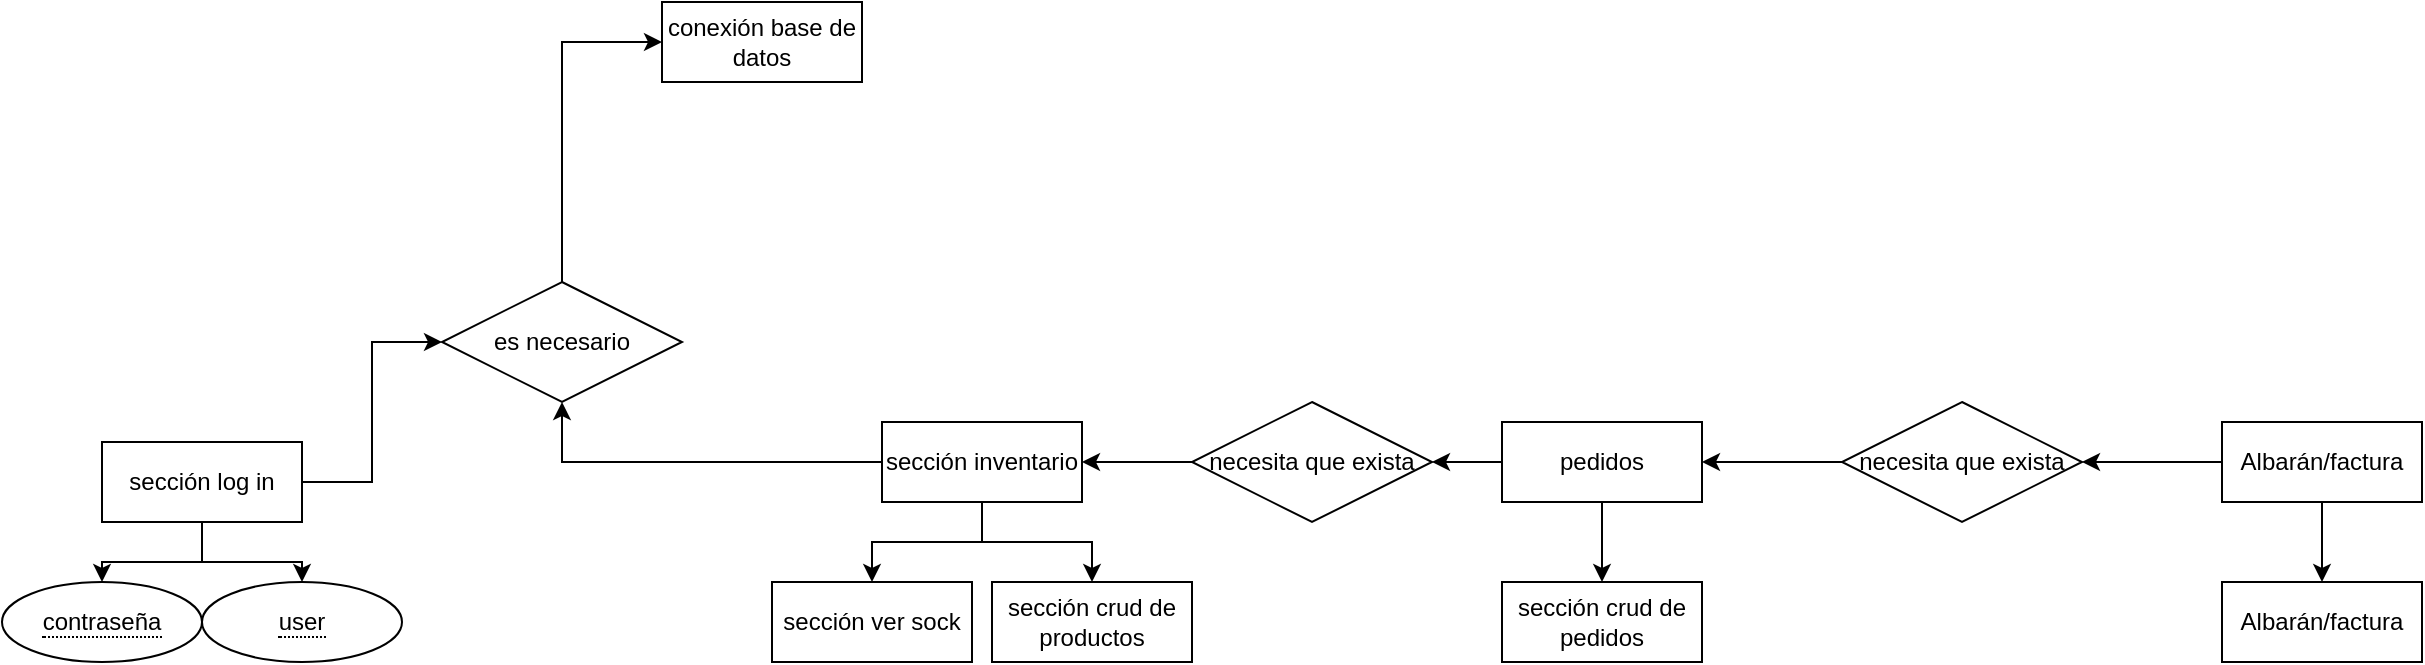 <mxfile version="22.1.11" type="device">
  <diagram name="Página-1" id="RgFlHrcLlI10oKdF3j07">
    <mxGraphModel dx="1674" dy="746" grid="1" gridSize="10" guides="1" tooltips="1" connect="1" arrows="1" fold="1" page="1" pageScale="1" pageWidth="827" pageHeight="1169" math="0" shadow="0">
      <root>
        <mxCell id="0" />
        <mxCell id="1" parent="0" />
        <mxCell id="WF9x9MA-UrHeTna10F4x-7" style="edgeStyle=orthogonalEdgeStyle;rounded=0;orthogonalLoop=1;jettySize=auto;html=1;entryX=0.5;entryY=0;entryDx=0;entryDy=0;" edge="1" parent="1" source="WF9x9MA-UrHeTna10F4x-1" target="WF9x9MA-UrHeTna10F4x-6">
          <mxGeometry relative="1" as="geometry" />
        </mxCell>
        <mxCell id="WF9x9MA-UrHeTna10F4x-8" style="edgeStyle=orthogonalEdgeStyle;rounded=0;orthogonalLoop=1;jettySize=auto;html=1;entryX=0.5;entryY=0;entryDx=0;entryDy=0;" edge="1" parent="1" source="WF9x9MA-UrHeTna10F4x-1" target="WF9x9MA-UrHeTna10F4x-5">
          <mxGeometry relative="1" as="geometry" />
        </mxCell>
        <mxCell id="WF9x9MA-UrHeTna10F4x-10" style="edgeStyle=orthogonalEdgeStyle;rounded=0;orthogonalLoop=1;jettySize=auto;html=1;entryX=0;entryY=0.5;entryDx=0;entryDy=0;" edge="1" parent="1" source="WF9x9MA-UrHeTna10F4x-1" target="WF9x9MA-UrHeTna10F4x-9">
          <mxGeometry relative="1" as="geometry" />
        </mxCell>
        <mxCell id="WF9x9MA-UrHeTna10F4x-1" value="sección log in" style="whiteSpace=wrap;html=1;align=center;" vertex="1" parent="1">
          <mxGeometry x="150" y="530" width="100" height="40" as="geometry" />
        </mxCell>
        <mxCell id="WF9x9MA-UrHeTna10F4x-4" value="conexión base de datos" style="whiteSpace=wrap;html=1;align=center;" vertex="1" parent="1">
          <mxGeometry x="430" y="310" width="100" height="40" as="geometry" />
        </mxCell>
        <mxCell id="WF9x9MA-UrHeTna10F4x-5" value="&lt;span style=&quot;border-bottom: 1px dotted&quot;&gt;contraseña&lt;/span&gt;" style="ellipse;whiteSpace=wrap;html=1;align=center;" vertex="1" parent="1">
          <mxGeometry x="100" y="600" width="100" height="40" as="geometry" />
        </mxCell>
        <mxCell id="WF9x9MA-UrHeTna10F4x-6" value="&lt;span style=&quot;border-bottom: 1px dotted&quot;&gt;user&lt;/span&gt;" style="ellipse;whiteSpace=wrap;html=1;align=center;" vertex="1" parent="1">
          <mxGeometry x="200" y="600" width="100" height="40" as="geometry" />
        </mxCell>
        <mxCell id="WF9x9MA-UrHeTna10F4x-11" style="edgeStyle=orthogonalEdgeStyle;rounded=0;orthogonalLoop=1;jettySize=auto;html=1;entryX=0;entryY=0.5;entryDx=0;entryDy=0;" edge="1" parent="1" source="WF9x9MA-UrHeTna10F4x-9" target="WF9x9MA-UrHeTna10F4x-4">
          <mxGeometry relative="1" as="geometry" />
        </mxCell>
        <mxCell id="WF9x9MA-UrHeTna10F4x-9" value="es necesario" style="shape=rhombus;perimeter=rhombusPerimeter;whiteSpace=wrap;html=1;align=center;" vertex="1" parent="1">
          <mxGeometry x="320" y="450" width="120" height="60" as="geometry" />
        </mxCell>
        <mxCell id="WF9x9MA-UrHeTna10F4x-18" style="edgeStyle=orthogonalEdgeStyle;rounded=0;orthogonalLoop=1;jettySize=auto;html=1;entryX=0.5;entryY=0;entryDx=0;entryDy=0;" edge="1" parent="1" source="WF9x9MA-UrHeTna10F4x-12" target="WF9x9MA-UrHeTna10F4x-14">
          <mxGeometry relative="1" as="geometry" />
        </mxCell>
        <mxCell id="WF9x9MA-UrHeTna10F4x-19" style="edgeStyle=orthogonalEdgeStyle;rounded=0;orthogonalLoop=1;jettySize=auto;html=1;entryX=0.5;entryY=0;entryDx=0;entryDy=0;" edge="1" parent="1" source="WF9x9MA-UrHeTna10F4x-12" target="WF9x9MA-UrHeTna10F4x-15">
          <mxGeometry relative="1" as="geometry" />
        </mxCell>
        <mxCell id="WF9x9MA-UrHeTna10F4x-21" style="edgeStyle=orthogonalEdgeStyle;rounded=0;orthogonalLoop=1;jettySize=auto;html=1;entryX=0.5;entryY=1;entryDx=0;entryDy=0;" edge="1" parent="1" source="WF9x9MA-UrHeTna10F4x-12" target="WF9x9MA-UrHeTna10F4x-9">
          <mxGeometry relative="1" as="geometry" />
        </mxCell>
        <mxCell id="WF9x9MA-UrHeTna10F4x-12" value="sección inventario" style="whiteSpace=wrap;html=1;align=center;" vertex="1" parent="1">
          <mxGeometry x="540" y="520" width="100" height="40" as="geometry" />
        </mxCell>
        <mxCell id="WF9x9MA-UrHeTna10F4x-14" value="sección ver sock" style="whiteSpace=wrap;html=1;align=center;" vertex="1" parent="1">
          <mxGeometry x="485" y="600" width="100" height="40" as="geometry" />
        </mxCell>
        <mxCell id="WF9x9MA-UrHeTna10F4x-15" value="sección crud de productos" style="whiteSpace=wrap;html=1;align=center;" vertex="1" parent="1">
          <mxGeometry x="595" y="600" width="100" height="40" as="geometry" />
        </mxCell>
        <mxCell id="WF9x9MA-UrHeTna10F4x-24" style="edgeStyle=orthogonalEdgeStyle;rounded=0;orthogonalLoop=1;jettySize=auto;html=1;entryX=0.5;entryY=0;entryDx=0;entryDy=0;" edge="1" parent="1" source="WF9x9MA-UrHeTna10F4x-22" target="WF9x9MA-UrHeTna10F4x-23">
          <mxGeometry relative="1" as="geometry" />
        </mxCell>
        <mxCell id="WF9x9MA-UrHeTna10F4x-27" style="edgeStyle=orthogonalEdgeStyle;rounded=0;orthogonalLoop=1;jettySize=auto;html=1;entryX=1;entryY=0.5;entryDx=0;entryDy=0;" edge="1" parent="1" source="WF9x9MA-UrHeTna10F4x-22" target="WF9x9MA-UrHeTna10F4x-26">
          <mxGeometry relative="1" as="geometry" />
        </mxCell>
        <mxCell id="WF9x9MA-UrHeTna10F4x-22" value="pedidos" style="whiteSpace=wrap;html=1;align=center;" vertex="1" parent="1">
          <mxGeometry x="850" y="520" width="100" height="40" as="geometry" />
        </mxCell>
        <mxCell id="WF9x9MA-UrHeTna10F4x-23" value="sección crud de pedidos" style="whiteSpace=wrap;html=1;align=center;" vertex="1" parent="1">
          <mxGeometry x="850" y="600" width="100" height="40" as="geometry" />
        </mxCell>
        <mxCell id="WF9x9MA-UrHeTna10F4x-28" style="edgeStyle=orthogonalEdgeStyle;rounded=0;orthogonalLoop=1;jettySize=auto;html=1;entryX=1;entryY=0.5;entryDx=0;entryDy=0;" edge="1" parent="1" source="WF9x9MA-UrHeTna10F4x-26" target="WF9x9MA-UrHeTna10F4x-12">
          <mxGeometry relative="1" as="geometry" />
        </mxCell>
        <mxCell id="WF9x9MA-UrHeTna10F4x-26" value="necesita que exista" style="shape=rhombus;perimeter=rhombusPerimeter;whiteSpace=wrap;html=1;align=center;" vertex="1" parent="1">
          <mxGeometry x="695" y="510" width="120" height="60" as="geometry" />
        </mxCell>
        <mxCell id="WF9x9MA-UrHeTna10F4x-31" style="edgeStyle=orthogonalEdgeStyle;rounded=0;orthogonalLoop=1;jettySize=auto;html=1;entryX=0.5;entryY=0;entryDx=0;entryDy=0;" edge="1" parent="1" source="WF9x9MA-UrHeTna10F4x-29" target="WF9x9MA-UrHeTna10F4x-30">
          <mxGeometry relative="1" as="geometry" />
        </mxCell>
        <mxCell id="WF9x9MA-UrHeTna10F4x-34" style="edgeStyle=orthogonalEdgeStyle;rounded=0;orthogonalLoop=1;jettySize=auto;html=1;" edge="1" parent="1" source="WF9x9MA-UrHeTna10F4x-29" target="WF9x9MA-UrHeTna10F4x-33">
          <mxGeometry relative="1" as="geometry" />
        </mxCell>
        <mxCell id="WF9x9MA-UrHeTna10F4x-29" value="Albarán/factura" style="whiteSpace=wrap;html=1;align=center;" vertex="1" parent="1">
          <mxGeometry x="1210" y="520" width="100" height="40" as="geometry" />
        </mxCell>
        <mxCell id="WF9x9MA-UrHeTna10F4x-30" value="Albarán/factura" style="whiteSpace=wrap;html=1;align=center;" vertex="1" parent="1">
          <mxGeometry x="1210" y="600" width="100" height="40" as="geometry" />
        </mxCell>
        <mxCell id="WF9x9MA-UrHeTna10F4x-35" style="edgeStyle=orthogonalEdgeStyle;rounded=0;orthogonalLoop=1;jettySize=auto;html=1;entryX=1;entryY=0.5;entryDx=0;entryDy=0;" edge="1" parent="1" source="WF9x9MA-UrHeTna10F4x-33" target="WF9x9MA-UrHeTna10F4x-22">
          <mxGeometry relative="1" as="geometry" />
        </mxCell>
        <mxCell id="WF9x9MA-UrHeTna10F4x-33" value="necesita que exista" style="shape=rhombus;perimeter=rhombusPerimeter;whiteSpace=wrap;html=1;align=center;" vertex="1" parent="1">
          <mxGeometry x="1020" y="510" width="120" height="60" as="geometry" />
        </mxCell>
      </root>
    </mxGraphModel>
  </diagram>
</mxfile>
